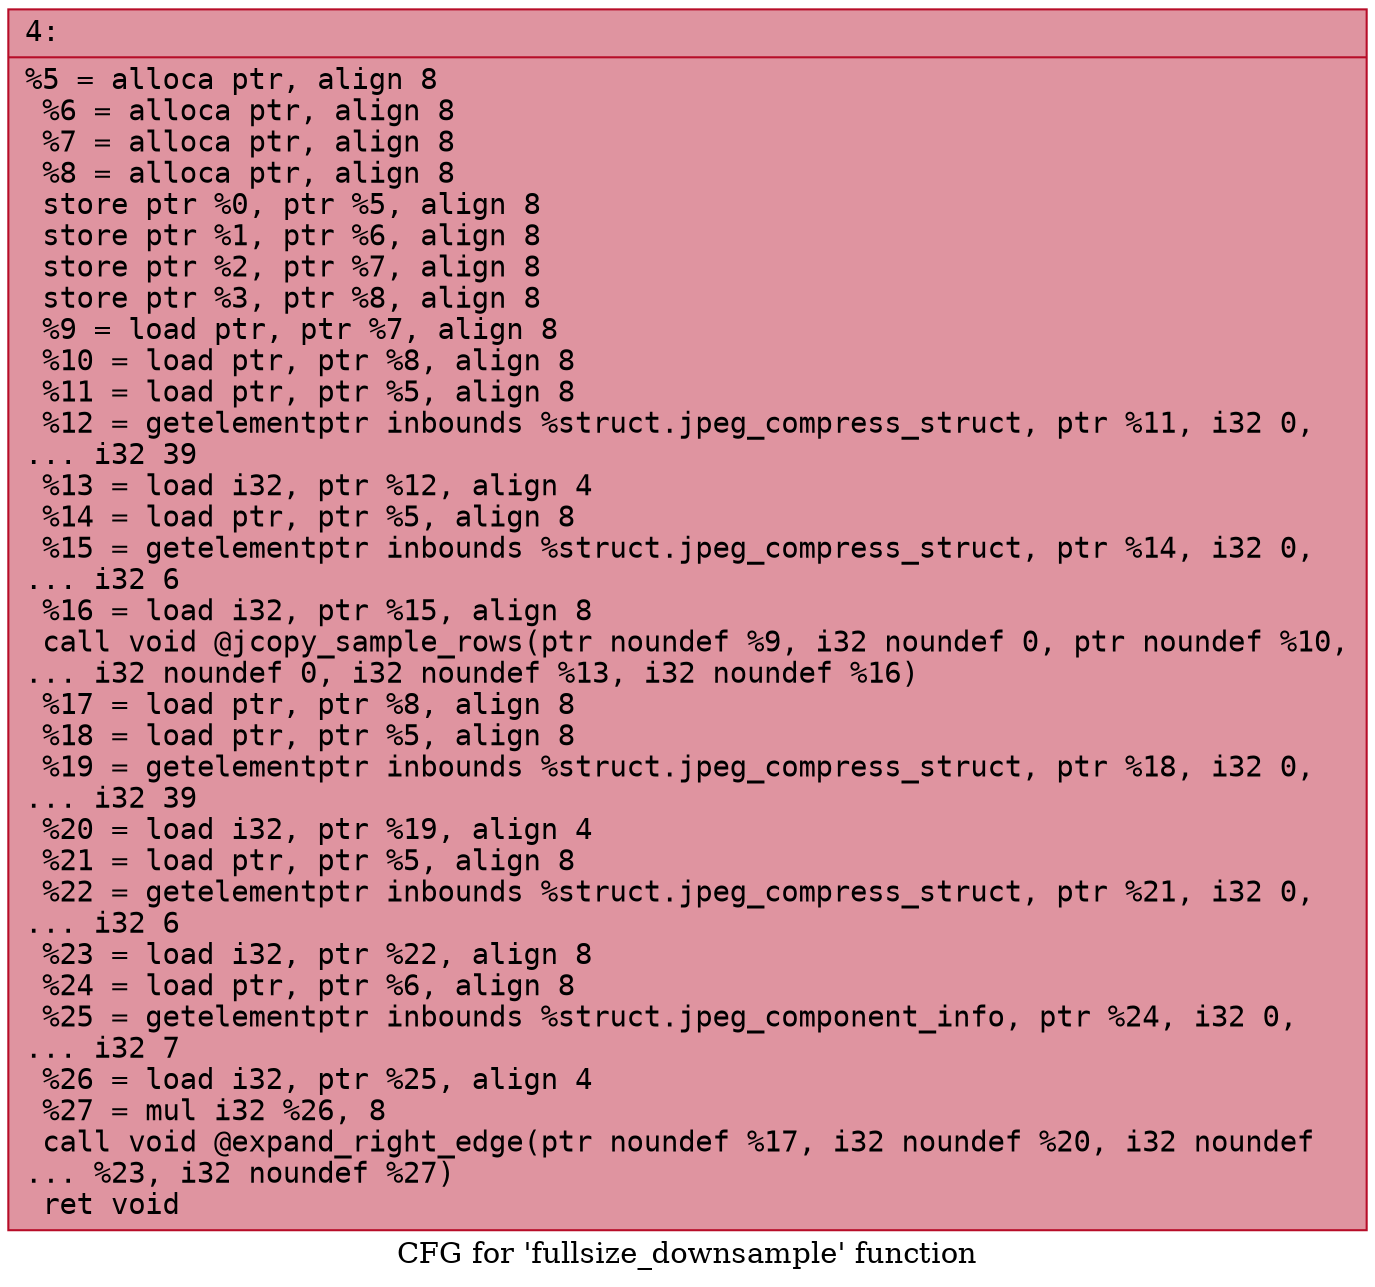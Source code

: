 digraph "CFG for 'fullsize_downsample' function" {
	label="CFG for 'fullsize_downsample' function";

	Node0x600002336b70 [shape=record,color="#b70d28ff", style=filled, fillcolor="#b70d2870" fontname="Courier",label="{4:\l|  %5 = alloca ptr, align 8\l  %6 = alloca ptr, align 8\l  %7 = alloca ptr, align 8\l  %8 = alloca ptr, align 8\l  store ptr %0, ptr %5, align 8\l  store ptr %1, ptr %6, align 8\l  store ptr %2, ptr %7, align 8\l  store ptr %3, ptr %8, align 8\l  %9 = load ptr, ptr %7, align 8\l  %10 = load ptr, ptr %8, align 8\l  %11 = load ptr, ptr %5, align 8\l  %12 = getelementptr inbounds %struct.jpeg_compress_struct, ptr %11, i32 0,\l... i32 39\l  %13 = load i32, ptr %12, align 4\l  %14 = load ptr, ptr %5, align 8\l  %15 = getelementptr inbounds %struct.jpeg_compress_struct, ptr %14, i32 0,\l... i32 6\l  %16 = load i32, ptr %15, align 8\l  call void @jcopy_sample_rows(ptr noundef %9, i32 noundef 0, ptr noundef %10,\l... i32 noundef 0, i32 noundef %13, i32 noundef %16)\l  %17 = load ptr, ptr %8, align 8\l  %18 = load ptr, ptr %5, align 8\l  %19 = getelementptr inbounds %struct.jpeg_compress_struct, ptr %18, i32 0,\l... i32 39\l  %20 = load i32, ptr %19, align 4\l  %21 = load ptr, ptr %5, align 8\l  %22 = getelementptr inbounds %struct.jpeg_compress_struct, ptr %21, i32 0,\l... i32 6\l  %23 = load i32, ptr %22, align 8\l  %24 = load ptr, ptr %6, align 8\l  %25 = getelementptr inbounds %struct.jpeg_component_info, ptr %24, i32 0,\l... i32 7\l  %26 = load i32, ptr %25, align 4\l  %27 = mul i32 %26, 8\l  call void @expand_right_edge(ptr noundef %17, i32 noundef %20, i32 noundef\l... %23, i32 noundef %27)\l  ret void\l}"];
}
